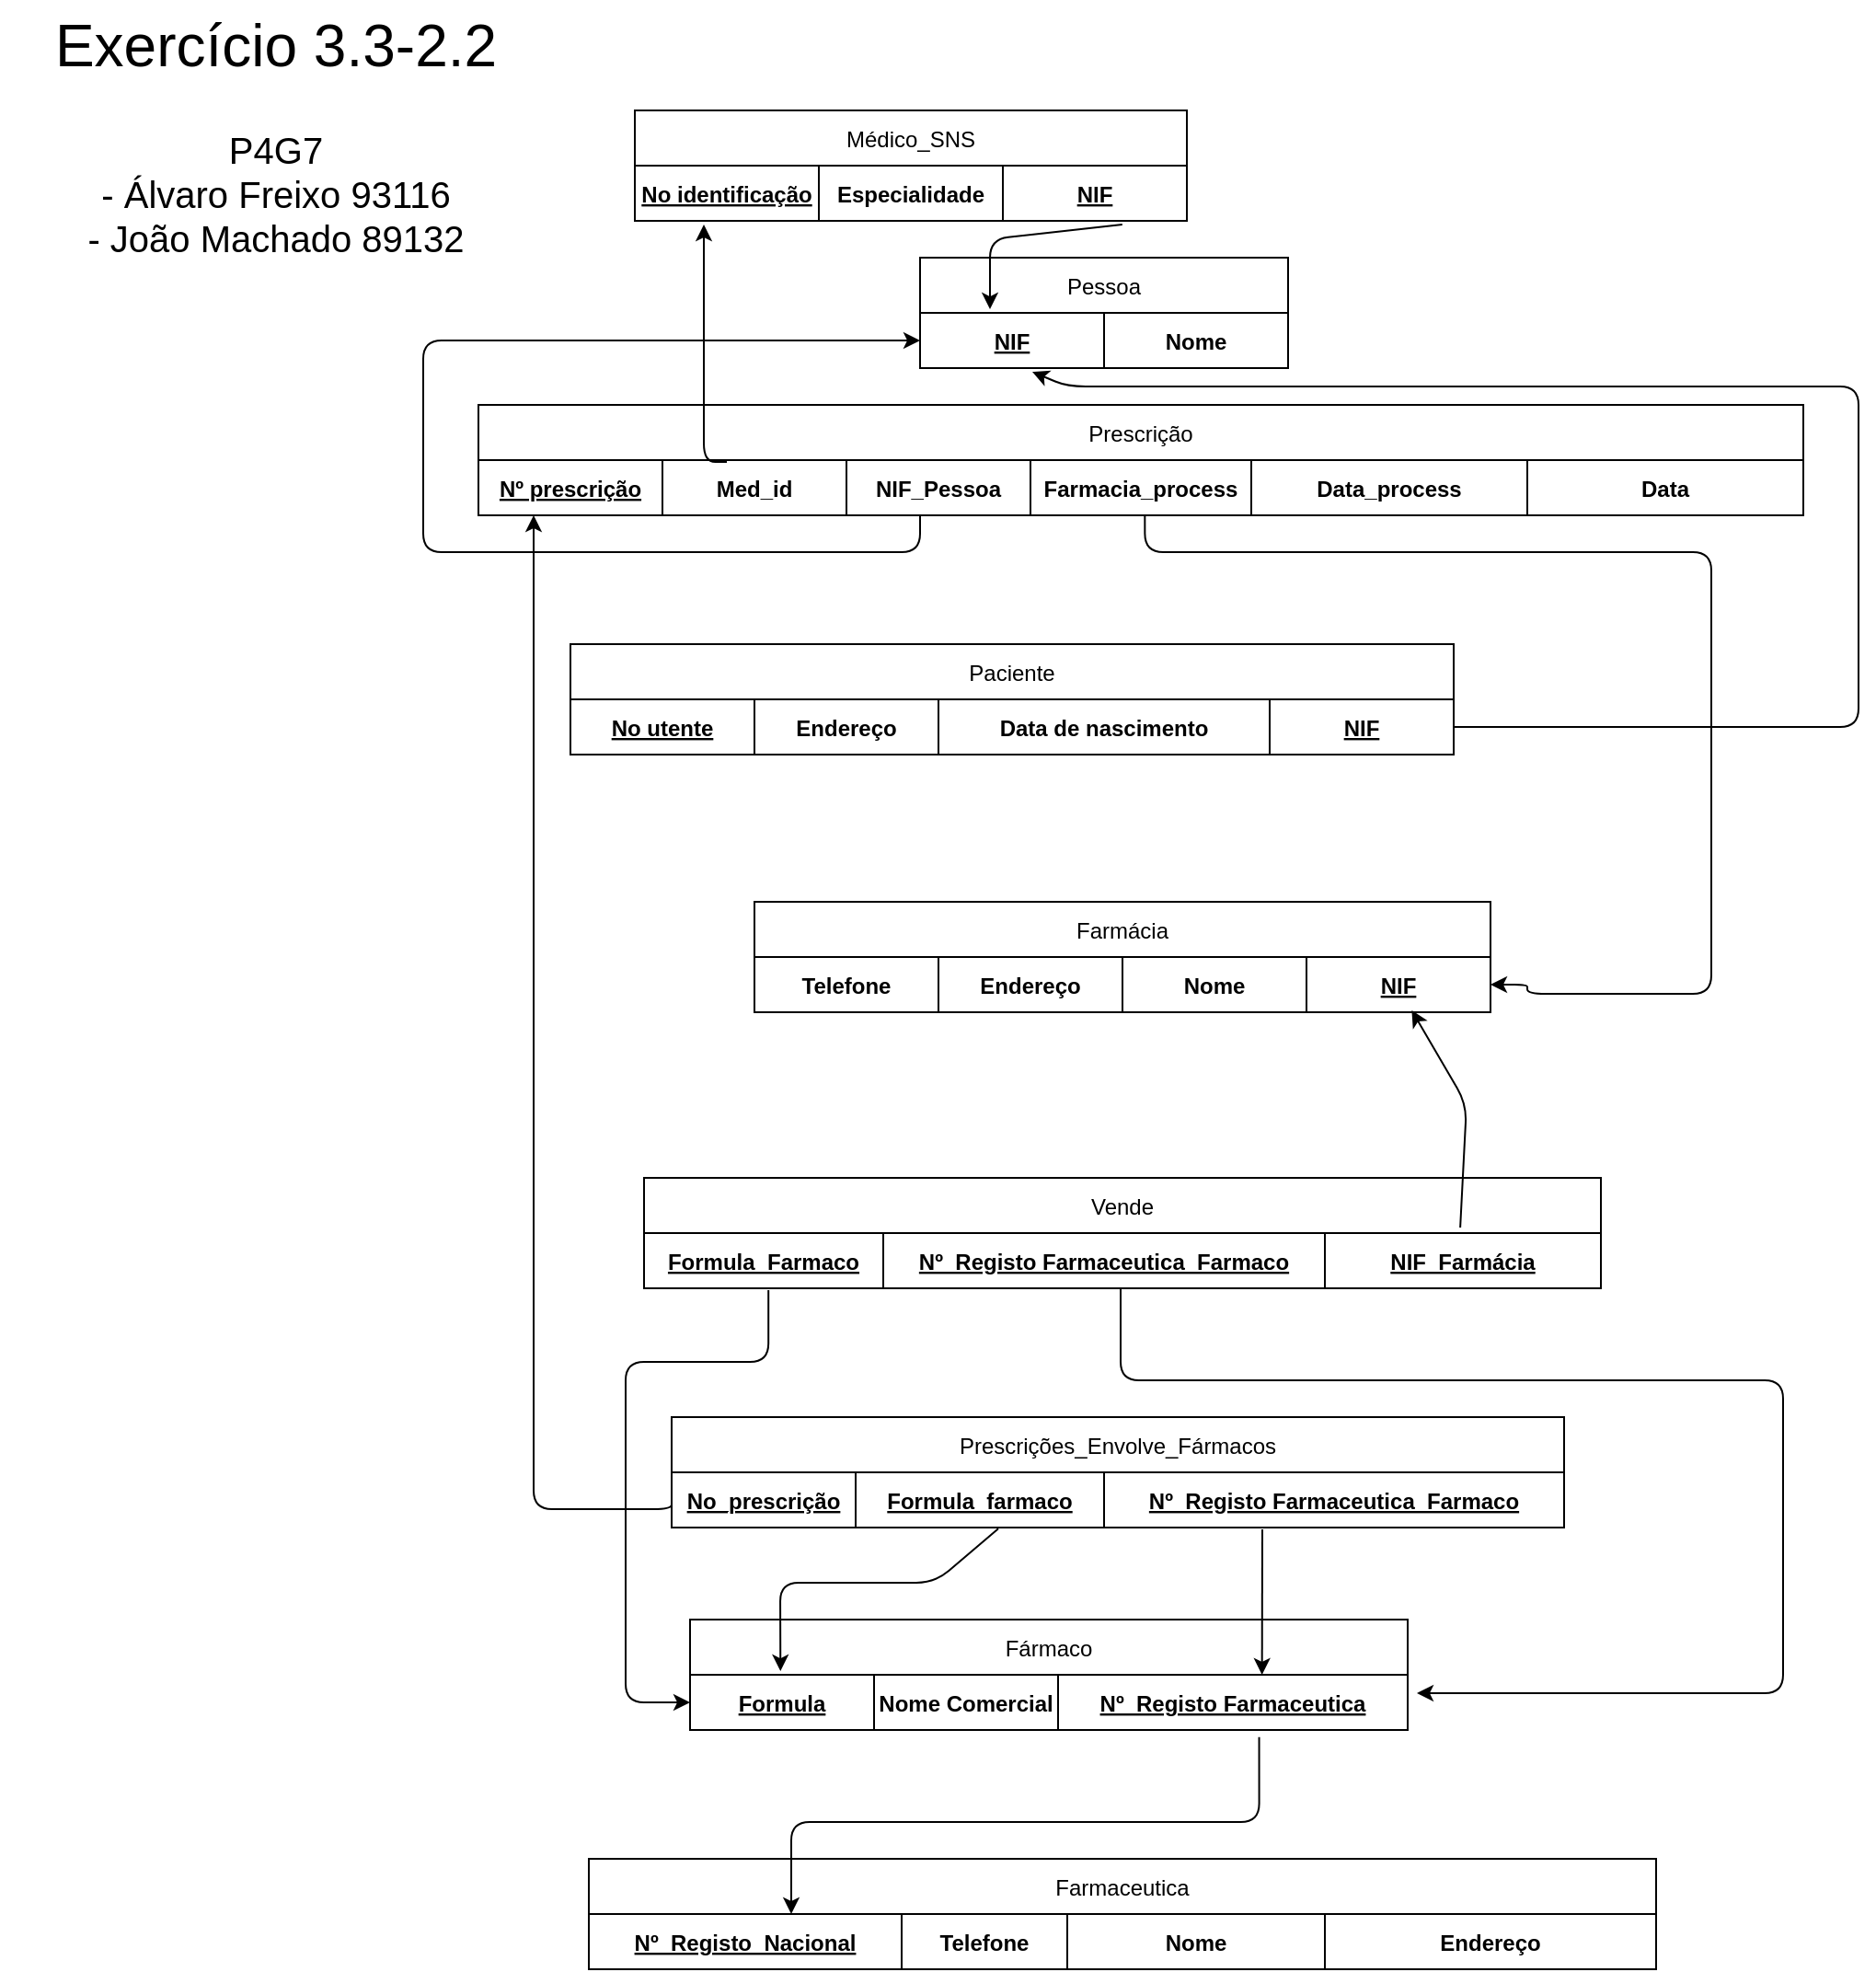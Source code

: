 <mxfile version="14.5.8" type="github">
  <diagram id="aa2rBTUQDsVSf47YoD2E" name="Page-1">
    <mxGraphModel dx="961" dy="885" grid="1" gridSize="10" guides="1" tooltips="1" connect="1" arrows="1" fold="1" page="1" pageScale="1" pageWidth="3300" pageHeight="4681" math="0" shadow="0">
      <root>
        <mxCell id="0" />
        <mxCell id="1" parent="0" />
        <mxCell id="fEKb2G0TT8NPdeSShL6f-19" value="Médico_SNS" style="shape=table;startSize=30;container=1;collapsible=1;childLayout=tableLayout;fixedRows=1;rowLines=0;fontStyle=0;align=center;resizeLast=1;" parent="1" vertex="1">
          <mxGeometry x="1005" y="120" width="300" height="60" as="geometry">
            <mxRectangle x="1270" y="850" width="70" height="30" as="alternateBounds" />
          </mxGeometry>
        </mxCell>
        <mxCell id="fEKb2G0TT8NPdeSShL6f-20" value="" style="shape=partialRectangle;collapsible=0;dropTarget=0;pointerEvents=0;fillColor=none;top=0;left=0;bottom=1;right=0;points=[[0,0.5],[1,0.5]];portConstraint=eastwest;" parent="fEKb2G0TT8NPdeSShL6f-19" vertex="1">
          <mxGeometry y="30" width="300" height="30" as="geometry" />
        </mxCell>
        <mxCell id="fEKb2G0TT8NPdeSShL6f-21" value="No identificação" style="shape=partialRectangle;connectable=0;fillColor=none;top=0;left=0;bottom=0;right=0;fontStyle=5;overflow=hidden;" parent="fEKb2G0TT8NPdeSShL6f-20" vertex="1">
          <mxGeometry width="100" height="30" as="geometry" />
        </mxCell>
        <mxCell id="fEKb2G0TT8NPdeSShL6f-22" value="Especialidade" style="shape=partialRectangle;connectable=0;fillColor=none;top=0;left=0;bottom=0;right=0;fontStyle=1;overflow=hidden;" parent="fEKb2G0TT8NPdeSShL6f-20" vertex="1">
          <mxGeometry x="100" width="100" height="30" as="geometry" />
        </mxCell>
        <mxCell id="qWOuUd9IXQkD_mmWnko0-10" value="NIF" style="shape=partialRectangle;connectable=0;fillColor=none;top=0;left=0;bottom=0;right=0;fontStyle=5;overflow=hidden;" vertex="1" parent="fEKb2G0TT8NPdeSShL6f-20">
          <mxGeometry x="200" width="100" height="30" as="geometry" />
        </mxCell>
        <mxCell id="fEKb2G0TT8NPdeSShL6f-25" value="Prescrição" style="shape=table;startSize=30;container=1;collapsible=1;childLayout=tableLayout;fixedRows=1;rowLines=0;fontStyle=0;align=center;resizeLast=1;" parent="1" vertex="1">
          <mxGeometry x="920" y="280" width="720" height="60" as="geometry">
            <mxRectangle x="1270" y="850" width="70" height="30" as="alternateBounds" />
          </mxGeometry>
        </mxCell>
        <mxCell id="fEKb2G0TT8NPdeSShL6f-26" value="" style="shape=partialRectangle;collapsible=0;dropTarget=0;pointerEvents=0;fillColor=none;top=0;left=0;bottom=1;right=0;points=[[0,0.5],[1,0.5]];portConstraint=eastwest;" parent="fEKb2G0TT8NPdeSShL6f-25" vertex="1">
          <mxGeometry y="30" width="720" height="30" as="geometry" />
        </mxCell>
        <mxCell id="fEKb2G0TT8NPdeSShL6f-27" value="Nº prescrição" style="shape=partialRectangle;connectable=0;fillColor=none;top=0;left=0;bottom=0;right=0;fontStyle=5;overflow=hidden;" parent="fEKb2G0TT8NPdeSShL6f-26" vertex="1">
          <mxGeometry width="100" height="30" as="geometry" />
        </mxCell>
        <mxCell id="fEKb2G0TT8NPdeSShL6f-28" value="Med_id" style="shape=partialRectangle;connectable=0;fillColor=none;top=0;left=0;bottom=0;right=0;fontStyle=1;overflow=hidden;" parent="fEKb2G0TT8NPdeSShL6f-26" vertex="1">
          <mxGeometry x="100" width="100" height="30" as="geometry" />
        </mxCell>
        <mxCell id="fEKb2G0TT8NPdeSShL6f-29" value="NIF_Pessoa" style="shape=partialRectangle;connectable=0;fillColor=none;top=0;left=0;bottom=0;right=0;fontStyle=1;overflow=hidden;" parent="fEKb2G0TT8NPdeSShL6f-26" vertex="1">
          <mxGeometry x="200" width="100" height="30" as="geometry" />
        </mxCell>
        <mxCell id="fEKb2G0TT8NPdeSShL6f-31" value="Farmacia_process" style="shape=partialRectangle;connectable=0;fillColor=none;top=0;left=0;bottom=0;right=0;fontStyle=1;overflow=hidden;" parent="fEKb2G0TT8NPdeSShL6f-26" vertex="1">
          <mxGeometry x="300" width="120" height="30" as="geometry" />
        </mxCell>
        <mxCell id="fEKb2G0TT8NPdeSShL6f-32" value="Data_process" style="shape=partialRectangle;connectable=0;fillColor=none;top=0;left=0;bottom=0;right=0;fontStyle=1;overflow=hidden;" parent="fEKb2G0TT8NPdeSShL6f-26" vertex="1">
          <mxGeometry x="420" width="150" height="30" as="geometry" />
        </mxCell>
        <mxCell id="qWOuUd9IXQkD_mmWnko0-1" value="Data" style="shape=partialRectangle;connectable=0;fillColor=none;top=0;left=0;bottom=0;right=0;fontStyle=1;overflow=hidden;" vertex="1" parent="fEKb2G0TT8NPdeSShL6f-26">
          <mxGeometry x="570" width="150" height="30" as="geometry" />
        </mxCell>
        <mxCell id="fEKb2G0TT8NPdeSShL6f-34" value="Paciente" style="shape=table;startSize=30;container=1;collapsible=1;childLayout=tableLayout;fixedRows=1;rowLines=0;fontStyle=0;align=center;resizeLast=1;" parent="1" vertex="1">
          <mxGeometry x="970" y="410" width="480" height="60" as="geometry">
            <mxRectangle x="1270" y="850" width="70" height="30" as="alternateBounds" />
          </mxGeometry>
        </mxCell>
        <mxCell id="fEKb2G0TT8NPdeSShL6f-35" value="" style="shape=partialRectangle;collapsible=0;dropTarget=0;pointerEvents=0;fillColor=none;top=0;left=0;bottom=1;right=0;points=[[0,0.5],[1,0.5]];portConstraint=eastwest;" parent="fEKb2G0TT8NPdeSShL6f-34" vertex="1">
          <mxGeometry y="30" width="480" height="30" as="geometry" />
        </mxCell>
        <mxCell id="fEKb2G0TT8NPdeSShL6f-36" value="No utente" style="shape=partialRectangle;connectable=0;fillColor=none;top=0;left=0;bottom=0;right=0;fontStyle=5;overflow=hidden;" parent="fEKb2G0TT8NPdeSShL6f-35" vertex="1">
          <mxGeometry width="100" height="30" as="geometry" />
        </mxCell>
        <mxCell id="fEKb2G0TT8NPdeSShL6f-37" value="Endereço" style="shape=partialRectangle;connectable=0;fillColor=none;top=0;left=0;bottom=0;right=0;fontStyle=1;overflow=hidden;" parent="fEKb2G0TT8NPdeSShL6f-35" vertex="1">
          <mxGeometry x="100" width="100" height="30" as="geometry" />
        </mxCell>
        <mxCell id="fEKb2G0TT8NPdeSShL6f-39" value="Data de nascimento" style="shape=partialRectangle;connectable=0;fillColor=none;top=0;left=0;bottom=0;right=0;fontStyle=1;overflow=hidden;" parent="fEKb2G0TT8NPdeSShL6f-35" vertex="1">
          <mxGeometry x="200" width="180" height="30" as="geometry" />
        </mxCell>
        <mxCell id="qWOuUd9IXQkD_mmWnko0-8" value="NIF" style="shape=partialRectangle;connectable=0;fillColor=none;top=0;left=0;bottom=0;right=0;fontStyle=5;overflow=hidden;" vertex="1" parent="fEKb2G0TT8NPdeSShL6f-35">
          <mxGeometry x="380" width="100" height="30" as="geometry" />
        </mxCell>
        <mxCell id="fEKb2G0TT8NPdeSShL6f-40" value="Farmácia" style="shape=table;startSize=30;container=1;collapsible=1;childLayout=tableLayout;fixedRows=1;rowLines=0;fontStyle=0;align=center;resizeLast=1;" parent="1" vertex="1">
          <mxGeometry x="1070" y="550" width="400" height="60" as="geometry">
            <mxRectangle x="1270" y="850" width="70" height="30" as="alternateBounds" />
          </mxGeometry>
        </mxCell>
        <mxCell id="fEKb2G0TT8NPdeSShL6f-41" value="" style="shape=partialRectangle;collapsible=0;dropTarget=0;pointerEvents=0;fillColor=none;top=0;left=0;bottom=1;right=0;points=[[0,0.5],[1,0.5]];portConstraint=eastwest;" parent="fEKb2G0TT8NPdeSShL6f-40" vertex="1">
          <mxGeometry y="30" width="400" height="30" as="geometry" />
        </mxCell>
        <mxCell id="fEKb2G0TT8NPdeSShL6f-42" value="Telefone" style="shape=partialRectangle;connectable=0;fillColor=none;top=0;left=0;bottom=0;right=0;fontStyle=1;overflow=hidden;" parent="fEKb2G0TT8NPdeSShL6f-41" vertex="1">
          <mxGeometry width="100" height="30" as="geometry" />
        </mxCell>
        <mxCell id="fEKb2G0TT8NPdeSShL6f-43" value="Endereço" style="shape=partialRectangle;connectable=0;fillColor=none;top=0;left=0;bottom=0;right=0;fontStyle=1;overflow=hidden;" parent="fEKb2G0TT8NPdeSShL6f-41" vertex="1">
          <mxGeometry x="100" width="100" height="30" as="geometry" />
        </mxCell>
        <mxCell id="fEKb2G0TT8NPdeSShL6f-44" value="Nome" style="shape=partialRectangle;connectable=0;fillColor=none;top=0;left=0;bottom=0;right=0;fontStyle=1;overflow=hidden;" parent="fEKb2G0TT8NPdeSShL6f-41" vertex="1">
          <mxGeometry x="200" width="100" height="30" as="geometry" />
        </mxCell>
        <mxCell id="qWOuUd9IXQkD_mmWnko0-2" value="NIF" style="shape=partialRectangle;connectable=0;fillColor=none;top=0;left=0;bottom=0;right=0;fontStyle=5;overflow=hidden;" vertex="1" parent="fEKb2G0TT8NPdeSShL6f-41">
          <mxGeometry x="300" width="100" height="30" as="geometry" />
        </mxCell>
        <mxCell id="fEKb2G0TT8NPdeSShL6f-45" value="Vende" style="shape=table;startSize=30;container=1;collapsible=1;childLayout=tableLayout;fixedRows=1;rowLines=0;fontStyle=0;align=center;resizeLast=1;" parent="1" vertex="1">
          <mxGeometry x="1010" y="700" width="520" height="60" as="geometry">
            <mxRectangle x="1270" y="850" width="70" height="30" as="alternateBounds" />
          </mxGeometry>
        </mxCell>
        <mxCell id="fEKb2G0TT8NPdeSShL6f-46" value="" style="shape=partialRectangle;collapsible=0;dropTarget=0;pointerEvents=0;fillColor=none;top=0;left=0;bottom=1;right=0;points=[[0,0.5],[1,0.5]];portConstraint=eastwest;" parent="fEKb2G0TT8NPdeSShL6f-45" vertex="1">
          <mxGeometry y="30" width="520" height="30" as="geometry" />
        </mxCell>
        <mxCell id="fEKb2G0TT8NPdeSShL6f-47" value="Formula_Farmaco" style="shape=partialRectangle;connectable=0;fillColor=none;top=0;left=0;bottom=0;right=0;fontStyle=5;overflow=hidden;" parent="fEKb2G0TT8NPdeSShL6f-46" vertex="1">
          <mxGeometry width="130" height="30" as="geometry" />
        </mxCell>
        <mxCell id="fEKb2G0TT8NPdeSShL6f-49" value="Nº_Registo Farmaceutica_Farmaco" style="shape=partialRectangle;connectable=0;fillColor=none;top=0;left=0;bottom=0;right=0;fontStyle=5;overflow=hidden;" parent="fEKb2G0TT8NPdeSShL6f-46" vertex="1">
          <mxGeometry x="130" width="240" height="30" as="geometry" />
        </mxCell>
        <mxCell id="qWOuUd9IXQkD_mmWnko0-14" value="NIF_Farmácia" style="shape=partialRectangle;connectable=0;fillColor=none;top=0;left=0;bottom=0;right=0;fontStyle=5;overflow=hidden;" vertex="1" parent="fEKb2G0TT8NPdeSShL6f-46">
          <mxGeometry x="370" width="150" height="30" as="geometry" />
        </mxCell>
        <mxCell id="fEKb2G0TT8NPdeSShL6f-51" value="Prescrições_Envolve_Fármacos" style="shape=table;startSize=30;container=1;collapsible=1;childLayout=tableLayout;fixedRows=1;rowLines=0;fontStyle=0;align=center;resizeLast=1;" parent="1" vertex="1">
          <mxGeometry x="1025" y="830" width="485" height="60" as="geometry">
            <mxRectangle x="1270" y="850" width="70" height="30" as="alternateBounds" />
          </mxGeometry>
        </mxCell>
        <mxCell id="fEKb2G0TT8NPdeSShL6f-52" value="" style="shape=partialRectangle;collapsible=0;dropTarget=0;pointerEvents=0;fillColor=none;top=0;left=0;bottom=1;right=0;points=[[0,0.5],[1,0.5]];portConstraint=eastwest;" parent="fEKb2G0TT8NPdeSShL6f-51" vertex="1">
          <mxGeometry y="30" width="485" height="30" as="geometry" />
        </mxCell>
        <mxCell id="fEKb2G0TT8NPdeSShL6f-53" value="No_prescrição" style="shape=partialRectangle;connectable=0;fillColor=none;top=0;left=0;bottom=0;right=0;fontStyle=5;overflow=hidden;" parent="fEKb2G0TT8NPdeSShL6f-52" vertex="1">
          <mxGeometry width="100" height="30" as="geometry" />
        </mxCell>
        <mxCell id="fEKb2G0TT8NPdeSShL6f-54" value="Formula_farmaco" style="shape=partialRectangle;connectable=0;fillColor=none;top=0;left=0;bottom=0;right=0;fontStyle=5;overflow=hidden;" parent="fEKb2G0TT8NPdeSShL6f-52" vertex="1">
          <mxGeometry x="100" width="135" height="30" as="geometry" />
        </mxCell>
        <mxCell id="fEKb2G0TT8NPdeSShL6f-55" value="Nº_Registo Farmaceutica_Farmaco" style="shape=partialRectangle;connectable=0;fillColor=none;top=0;left=0;bottom=0;right=0;fontStyle=5;overflow=hidden;" parent="fEKb2G0TT8NPdeSShL6f-52" vertex="1">
          <mxGeometry x="235" width="250" height="30" as="geometry" />
        </mxCell>
        <mxCell id="fEKb2G0TT8NPdeSShL6f-56" value="Fármaco" style="shape=table;startSize=30;container=1;collapsible=1;childLayout=tableLayout;fixedRows=1;rowLines=0;fontStyle=0;align=center;resizeLast=1;" parent="1" vertex="1">
          <mxGeometry x="1035" y="940" width="390" height="60" as="geometry">
            <mxRectangle x="1270" y="850" width="70" height="30" as="alternateBounds" />
          </mxGeometry>
        </mxCell>
        <mxCell id="fEKb2G0TT8NPdeSShL6f-57" value="" style="shape=partialRectangle;collapsible=0;dropTarget=0;pointerEvents=0;fillColor=none;top=0;left=0;bottom=1;right=0;points=[[0,0.5],[1,0.5]];portConstraint=eastwest;" parent="fEKb2G0TT8NPdeSShL6f-56" vertex="1">
          <mxGeometry y="30" width="390" height="30" as="geometry" />
        </mxCell>
        <mxCell id="fEKb2G0TT8NPdeSShL6f-58" value="Formula" style="shape=partialRectangle;connectable=0;fillColor=none;top=0;left=0;bottom=0;right=0;fontStyle=5;overflow=hidden;" parent="fEKb2G0TT8NPdeSShL6f-57" vertex="1">
          <mxGeometry width="100" height="30" as="geometry" />
        </mxCell>
        <mxCell id="fEKb2G0TT8NPdeSShL6f-59" value="Nome Comercial" style="shape=partialRectangle;connectable=0;fillColor=none;top=0;left=0;bottom=0;right=0;fontStyle=1;overflow=hidden;" parent="fEKb2G0TT8NPdeSShL6f-57" vertex="1">
          <mxGeometry x="100" width="100" height="30" as="geometry" />
        </mxCell>
        <mxCell id="fEKb2G0TT8NPdeSShL6f-60" value="Nº_Registo Farmaceutica" style="shape=partialRectangle;connectable=0;fillColor=none;top=0;left=0;bottom=0;right=0;fontStyle=5;overflow=hidden;" parent="fEKb2G0TT8NPdeSShL6f-57" vertex="1">
          <mxGeometry x="200" width="190" height="30" as="geometry" />
        </mxCell>
        <mxCell id="fEKb2G0TT8NPdeSShL6f-61" value="Farmaceutica" style="shape=table;startSize=30;container=1;collapsible=1;childLayout=tableLayout;fixedRows=1;rowLines=0;fontStyle=0;align=center;resizeLast=1;" parent="1" vertex="1">
          <mxGeometry x="980" y="1070" width="580" height="60" as="geometry">
            <mxRectangle x="1270" y="850" width="70" height="30" as="alternateBounds" />
          </mxGeometry>
        </mxCell>
        <mxCell id="fEKb2G0TT8NPdeSShL6f-62" value="" style="shape=partialRectangle;collapsible=0;dropTarget=0;pointerEvents=0;fillColor=none;top=0;left=0;bottom=1;right=0;points=[[0,0.5],[1,0.5]];portConstraint=eastwest;" parent="fEKb2G0TT8NPdeSShL6f-61" vertex="1">
          <mxGeometry y="30" width="580" height="30" as="geometry" />
        </mxCell>
        <mxCell id="fEKb2G0TT8NPdeSShL6f-63" value="Nº_Registo_Nacional" style="shape=partialRectangle;connectable=0;fillColor=none;top=0;left=0;bottom=0;right=0;fontStyle=5;overflow=hidden;" parent="fEKb2G0TT8NPdeSShL6f-62" vertex="1">
          <mxGeometry width="170" height="30" as="geometry" />
        </mxCell>
        <mxCell id="fEKb2G0TT8NPdeSShL6f-64" value="Telefone" style="shape=partialRectangle;connectable=0;fillColor=none;top=0;left=0;bottom=0;right=0;fontStyle=1;overflow=hidden;" parent="fEKb2G0TT8NPdeSShL6f-62" vertex="1">
          <mxGeometry x="170" width="90" height="30" as="geometry" />
        </mxCell>
        <mxCell id="fEKb2G0TT8NPdeSShL6f-65" value="Nome" style="shape=partialRectangle;connectable=0;fillColor=none;top=0;left=0;bottom=0;right=0;fontStyle=1;overflow=hidden;" parent="fEKb2G0TT8NPdeSShL6f-62" vertex="1">
          <mxGeometry x="260" width="140" height="30" as="geometry" />
        </mxCell>
        <mxCell id="fEKb2G0TT8NPdeSShL6f-66" value="Endereço" style="shape=partialRectangle;connectable=0;fillColor=none;top=0;left=0;bottom=0;right=0;fontStyle=1;overflow=hidden;" parent="fEKb2G0TT8NPdeSShL6f-62" vertex="1">
          <mxGeometry x="400" width="180" height="30" as="geometry" />
        </mxCell>
        <mxCell id="fEKb2G0TT8NPdeSShL6f-69" value="" style="edgeStyle=segmentEdgeStyle;endArrow=classic;html=1;entryX=0.125;entryY=1.067;entryDx=0;entryDy=0;entryPerimeter=0;" parent="1" edge="1" target="fEKb2G0TT8NPdeSShL6f-20">
          <mxGeometry width="50" height="50" relative="1" as="geometry">
            <mxPoint x="1055" y="311" as="sourcePoint" />
            <mxPoint x="1120" y="180" as="targetPoint" />
            <Array as="points">
              <mxPoint x="1055" y="311" />
            </Array>
          </mxGeometry>
        </mxCell>
        <mxCell id="fEKb2G0TT8NPdeSShL6f-70" value="" style="edgeStyle=elbowEdgeStyle;elbow=vertical;endArrow=classic;html=1;exitX=0;exitY=0.5;exitDx=0;exitDy=0;" parent="1" source="fEKb2G0TT8NPdeSShL6f-52" edge="1">
          <mxGeometry width="50" height="50" relative="1" as="geometry">
            <mxPoint x="1000" y="880" as="sourcePoint" />
            <mxPoint x="950" y="340" as="targetPoint" />
            <Array as="points">
              <mxPoint x="970" y="880" />
            </Array>
          </mxGeometry>
        </mxCell>
        <mxCell id="fEKb2G0TT8NPdeSShL6f-72" value="" style="edgeStyle=segmentEdgeStyle;endArrow=classic;html=1;entryX=0;entryY=0.5;entryDx=0;entryDy=0;" parent="1" edge="1" target="qWOuUd9IXQkD_mmWnko0-4">
          <mxGeometry width="50" height="50" relative="1" as="geometry">
            <mxPoint x="1160" y="340" as="sourcePoint" />
            <mxPoint x="1020" y="470" as="targetPoint" />
            <Array as="points">
              <mxPoint x="1160" y="360" />
              <mxPoint x="890" y="360" />
              <mxPoint x="890" y="245" />
            </Array>
          </mxGeometry>
        </mxCell>
        <mxCell id="fEKb2G0TT8NPdeSShL6f-73" value="" style="edgeStyle=segmentEdgeStyle;endArrow=classic;html=1;exitX=0.503;exitY=1;exitDx=0;exitDy=0;exitPerimeter=0;entryX=1;entryY=0.5;entryDx=0;entryDy=0;" parent="1" source="fEKb2G0TT8NPdeSShL6f-26" edge="1" target="fEKb2G0TT8NPdeSShL6f-41">
          <mxGeometry width="50" height="50" relative="1" as="geometry">
            <mxPoint x="1563" y="360" as="sourcePoint" />
            <mxPoint x="1410" y="610" as="targetPoint" />
            <Array as="points">
              <mxPoint x="1282" y="360" />
              <mxPoint x="1590" y="360" />
              <mxPoint x="1590" y="600" />
              <mxPoint x="1490" y="600" />
              <mxPoint x="1490" y="595" />
            </Array>
          </mxGeometry>
        </mxCell>
        <mxCell id="fEKb2G0TT8NPdeSShL6f-74" value="" style="edgeStyle=segmentEdgeStyle;endArrow=classic;html=1;exitX=0.13;exitY=1.033;exitDx=0;exitDy=0;exitPerimeter=0;entryX=0;entryY=0.5;entryDx=0;entryDy=0;" parent="1" source="fEKb2G0TT8NPdeSShL6f-46" edge="1" target="fEKb2G0TT8NPdeSShL6f-57">
          <mxGeometry width="50" height="50" relative="1" as="geometry">
            <mxPoint x="1090" y="810" as="sourcePoint" />
            <mxPoint x="1085" y="610" as="targetPoint" />
            <Array as="points">
              <mxPoint x="1078" y="800" />
              <mxPoint x="1000" y="800" />
              <mxPoint x="1000" y="985" />
            </Array>
          </mxGeometry>
        </mxCell>
        <mxCell id="fEKb2G0TT8NPdeSShL6f-77" value="" style="endArrow=classic;html=1;exitX=0.366;exitY=1.02;exitDx=0;exitDy=0;exitPerimeter=0;entryX=0.126;entryY=0.467;entryDx=0;entryDy=0;entryPerimeter=0;" parent="1" source="fEKb2G0TT8NPdeSShL6f-52" target="fEKb2G0TT8NPdeSShL6f-56" edge="1">
          <mxGeometry width="50" height="50" relative="1" as="geometry">
            <mxPoint x="1270" y="780" as="sourcePoint" />
            <mxPoint x="1320" y="730" as="targetPoint" />
            <Array as="points">
              <mxPoint x="1168" y="920" />
              <mxPoint x="1084" y="920" />
            </Array>
          </mxGeometry>
        </mxCell>
        <mxCell id="fEKb2G0TT8NPdeSShL6f-80" value="" style="edgeStyle=segmentEdgeStyle;endArrow=classic;html=1;" parent="1" source="fEKb2G0TT8NPdeSShL6f-46" edge="1">
          <mxGeometry width="50" height="50" relative="1" as="geometry">
            <mxPoint x="1310" y="800" as="sourcePoint" />
            <mxPoint x="1430" y="980" as="targetPoint" />
            <Array as="points">
              <mxPoint x="1269" y="810" />
              <mxPoint x="1629" y="810" />
              <mxPoint x="1629" y="980" />
            </Array>
          </mxGeometry>
        </mxCell>
        <mxCell id="fEKb2G0TT8NPdeSShL6f-82" value="" style="edgeStyle=segmentEdgeStyle;endArrow=classic;html=1;exitX=0.793;exitY=1.129;exitDx=0;exitDy=0;exitPerimeter=0;" parent="1" source="fEKb2G0TT8NPdeSShL6f-57" edge="1">
          <mxGeometry width="50" height="50" relative="1" as="geometry">
            <mxPoint x="1350" y="1030" as="sourcePoint" />
            <mxPoint x="1090" y="1100" as="targetPoint" />
            <Array as="points">
              <mxPoint x="1344" y="1050" />
              <mxPoint x="1090" y="1050" />
            </Array>
          </mxGeometry>
        </mxCell>
        <mxCell id="fEKb2G0TT8NPdeSShL6f-83" value="&lt;span style=&quot;font-size: 32px&quot;&gt;Exercício 3.3-2.2&lt;/span&gt;" style="text;html=1;strokeColor=none;fillColor=none;align=center;verticalAlign=middle;whiteSpace=wrap;rounded=0;" parent="1" vertex="1">
          <mxGeometry x="660" y="60" width="300" height="50" as="geometry" />
        </mxCell>
        <mxCell id="fEKb2G0TT8NPdeSShL6f-84" value="&lt;font style=&quot;font-size: 20px&quot;&gt;P4G7&lt;br&gt;- Álvaro Freixo 93116&lt;br&gt;- João Machado 89132&lt;br&gt;&lt;/font&gt;" style="text;html=1;strokeColor=none;fillColor=none;align=center;verticalAlign=middle;whiteSpace=wrap;rounded=0;" parent="1" vertex="1">
          <mxGeometry x="685" y="110" width="250" height="110" as="geometry" />
        </mxCell>
        <mxCell id="qWOuUd9IXQkD_mmWnko0-3" value="Pessoa" style="shape=table;startSize=30;container=1;collapsible=1;childLayout=tableLayout;fixedRows=1;rowLines=0;fontStyle=0;align=center;resizeLast=1;" vertex="1" parent="1">
          <mxGeometry x="1160" y="200" width="200" height="60" as="geometry">
            <mxRectangle x="1270" y="850" width="70" height="30" as="alternateBounds" />
          </mxGeometry>
        </mxCell>
        <mxCell id="qWOuUd9IXQkD_mmWnko0-4" value="" style="shape=partialRectangle;collapsible=0;dropTarget=0;pointerEvents=0;fillColor=none;top=0;left=0;bottom=1;right=0;points=[[0,0.5],[1,0.5]];portConstraint=eastwest;" vertex="1" parent="qWOuUd9IXQkD_mmWnko0-3">
          <mxGeometry y="30" width="200" height="30" as="geometry" />
        </mxCell>
        <mxCell id="qWOuUd9IXQkD_mmWnko0-5" value="NIF" style="shape=partialRectangle;connectable=0;fillColor=none;top=0;left=0;bottom=0;right=0;fontStyle=5;overflow=hidden;" vertex="1" parent="qWOuUd9IXQkD_mmWnko0-4">
          <mxGeometry width="100" height="30" as="geometry" />
        </mxCell>
        <mxCell id="qWOuUd9IXQkD_mmWnko0-6" value="Nome" style="shape=partialRectangle;connectable=0;fillColor=none;top=0;left=0;bottom=0;right=0;fontStyle=1;overflow=hidden;" vertex="1" parent="qWOuUd9IXQkD_mmWnko0-4">
          <mxGeometry x="100" width="100" height="30" as="geometry" />
        </mxCell>
        <mxCell id="qWOuUd9IXQkD_mmWnko0-9" value="" style="endArrow=classic;html=1;exitX=1;exitY=0.5;exitDx=0;exitDy=0;entryX=0.305;entryY=1.067;entryDx=0;entryDy=0;entryPerimeter=0;" edge="1" parent="1" source="fEKb2G0TT8NPdeSShL6f-35" target="qWOuUd9IXQkD_mmWnko0-4">
          <mxGeometry width="50" height="50" relative="1" as="geometry">
            <mxPoint x="1580" y="450" as="sourcePoint" />
            <mxPoint x="1630" y="400" as="targetPoint" />
            <Array as="points">
              <mxPoint x="1670" y="455" />
              <mxPoint x="1670" y="270" />
              <mxPoint x="1240" y="270" />
            </Array>
          </mxGeometry>
        </mxCell>
        <mxCell id="qWOuUd9IXQkD_mmWnko0-11" value="" style="endArrow=classic;html=1;exitX=0.883;exitY=1.067;exitDx=0;exitDy=0;exitPerimeter=0;entryX=0.19;entryY=0.467;entryDx=0;entryDy=0;entryPerimeter=0;" edge="1" parent="1" source="fEKb2G0TT8NPdeSShL6f-20" target="qWOuUd9IXQkD_mmWnko0-3">
          <mxGeometry width="50" height="50" relative="1" as="geometry">
            <mxPoint x="1380" y="250" as="sourcePoint" />
            <mxPoint x="1430" y="200" as="targetPoint" />
            <Array as="points">
              <mxPoint x="1198" y="190" />
            </Array>
          </mxGeometry>
        </mxCell>
        <mxCell id="qWOuUd9IXQkD_mmWnko0-15" value="" style="endArrow=classic;html=1;exitX=0.853;exitY=0.45;exitDx=0;exitDy=0;exitPerimeter=0;entryX=0.893;entryY=0.967;entryDx=0;entryDy=0;entryPerimeter=0;" edge="1" parent="1" source="fEKb2G0TT8NPdeSShL6f-45" target="fEKb2G0TT8NPdeSShL6f-41">
          <mxGeometry width="50" height="50" relative="1" as="geometry">
            <mxPoint x="1460" y="710" as="sourcePoint" />
            <mxPoint x="1510" y="660" as="targetPoint" />
            <Array as="points">
              <mxPoint x="1457" y="660" />
            </Array>
          </mxGeometry>
        </mxCell>
        <mxCell id="qWOuUd9IXQkD_mmWnko0-16" value="" style="endArrow=classic;html=1;entryX=0.797;entryY=0;entryDx=0;entryDy=0;entryPerimeter=0;" edge="1" parent="1" target="fEKb2G0TT8NPdeSShL6f-57">
          <mxGeometry width="50" height="50" relative="1" as="geometry">
            <mxPoint x="1346" y="891" as="sourcePoint" />
            <mxPoint x="1400" y="890" as="targetPoint" />
          </mxGeometry>
        </mxCell>
      </root>
    </mxGraphModel>
  </diagram>
</mxfile>
